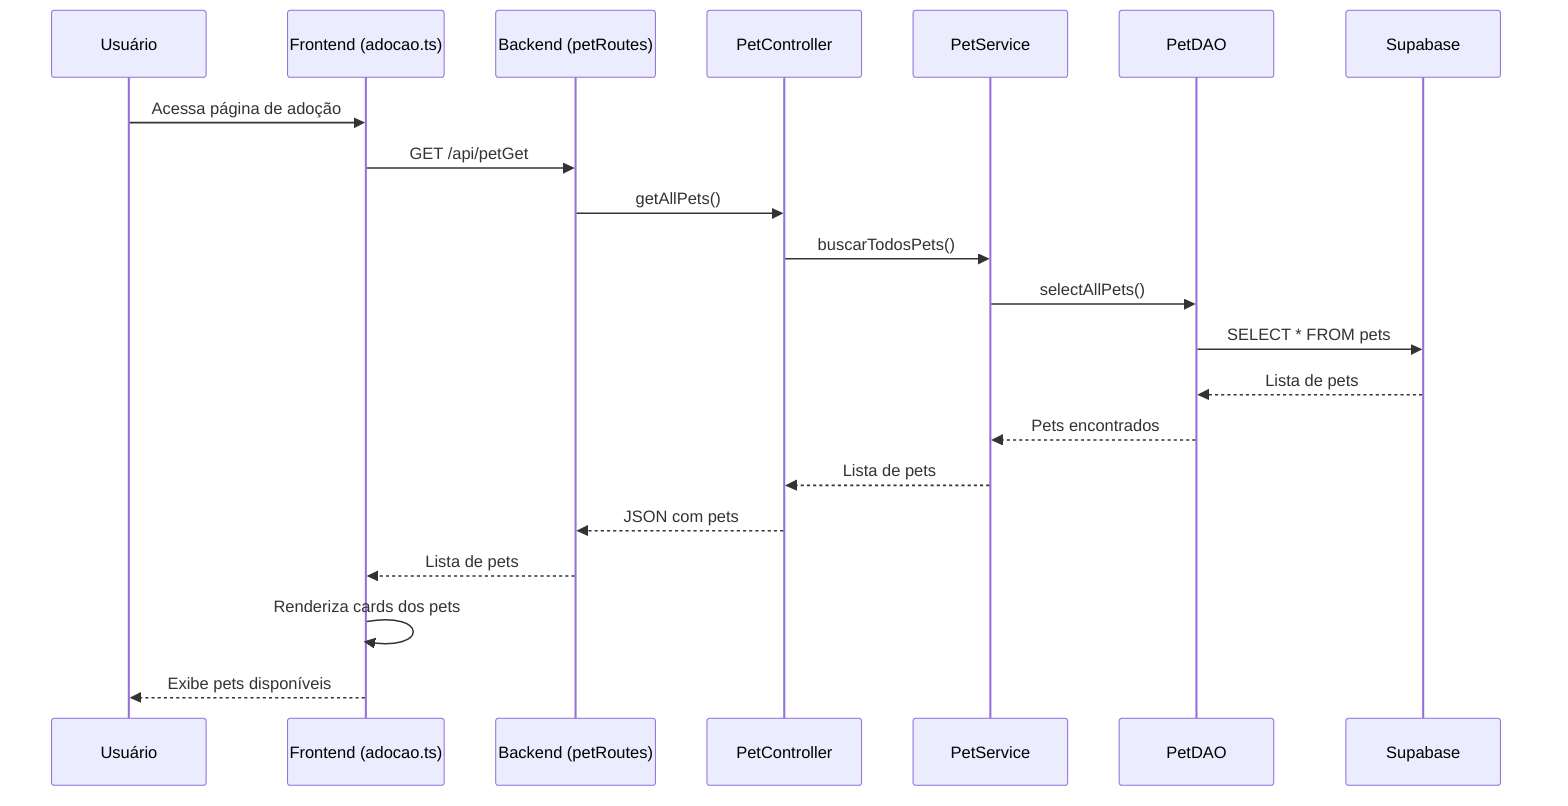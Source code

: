 sequenceDiagram
    participant U as Usuário
    participant F as Frontend (adocao.ts)
    participant B as Backend (petRoutes)
    participant C as PetController
    participant S as PetService
    participant D as PetDAO
    participant DB as Supabase
    
    U->>F: Acessa página de adoção
    F->>B: GET /api/petGet
    B->>C: getAllPets()
    C->>S: buscarTodosPets()
    S->>D: selectAllPets()
    D->>DB: SELECT * FROM pets
    DB-->>D: Lista de pets
    D-->>S: Pets encontrados
    S-->>C: Lista de pets
    C-->>B: JSON com pets
    B-->>F: Lista de pets
    F->>F: Renderiza cards dos pets
    F-->>U: Exibe pets disponíveis